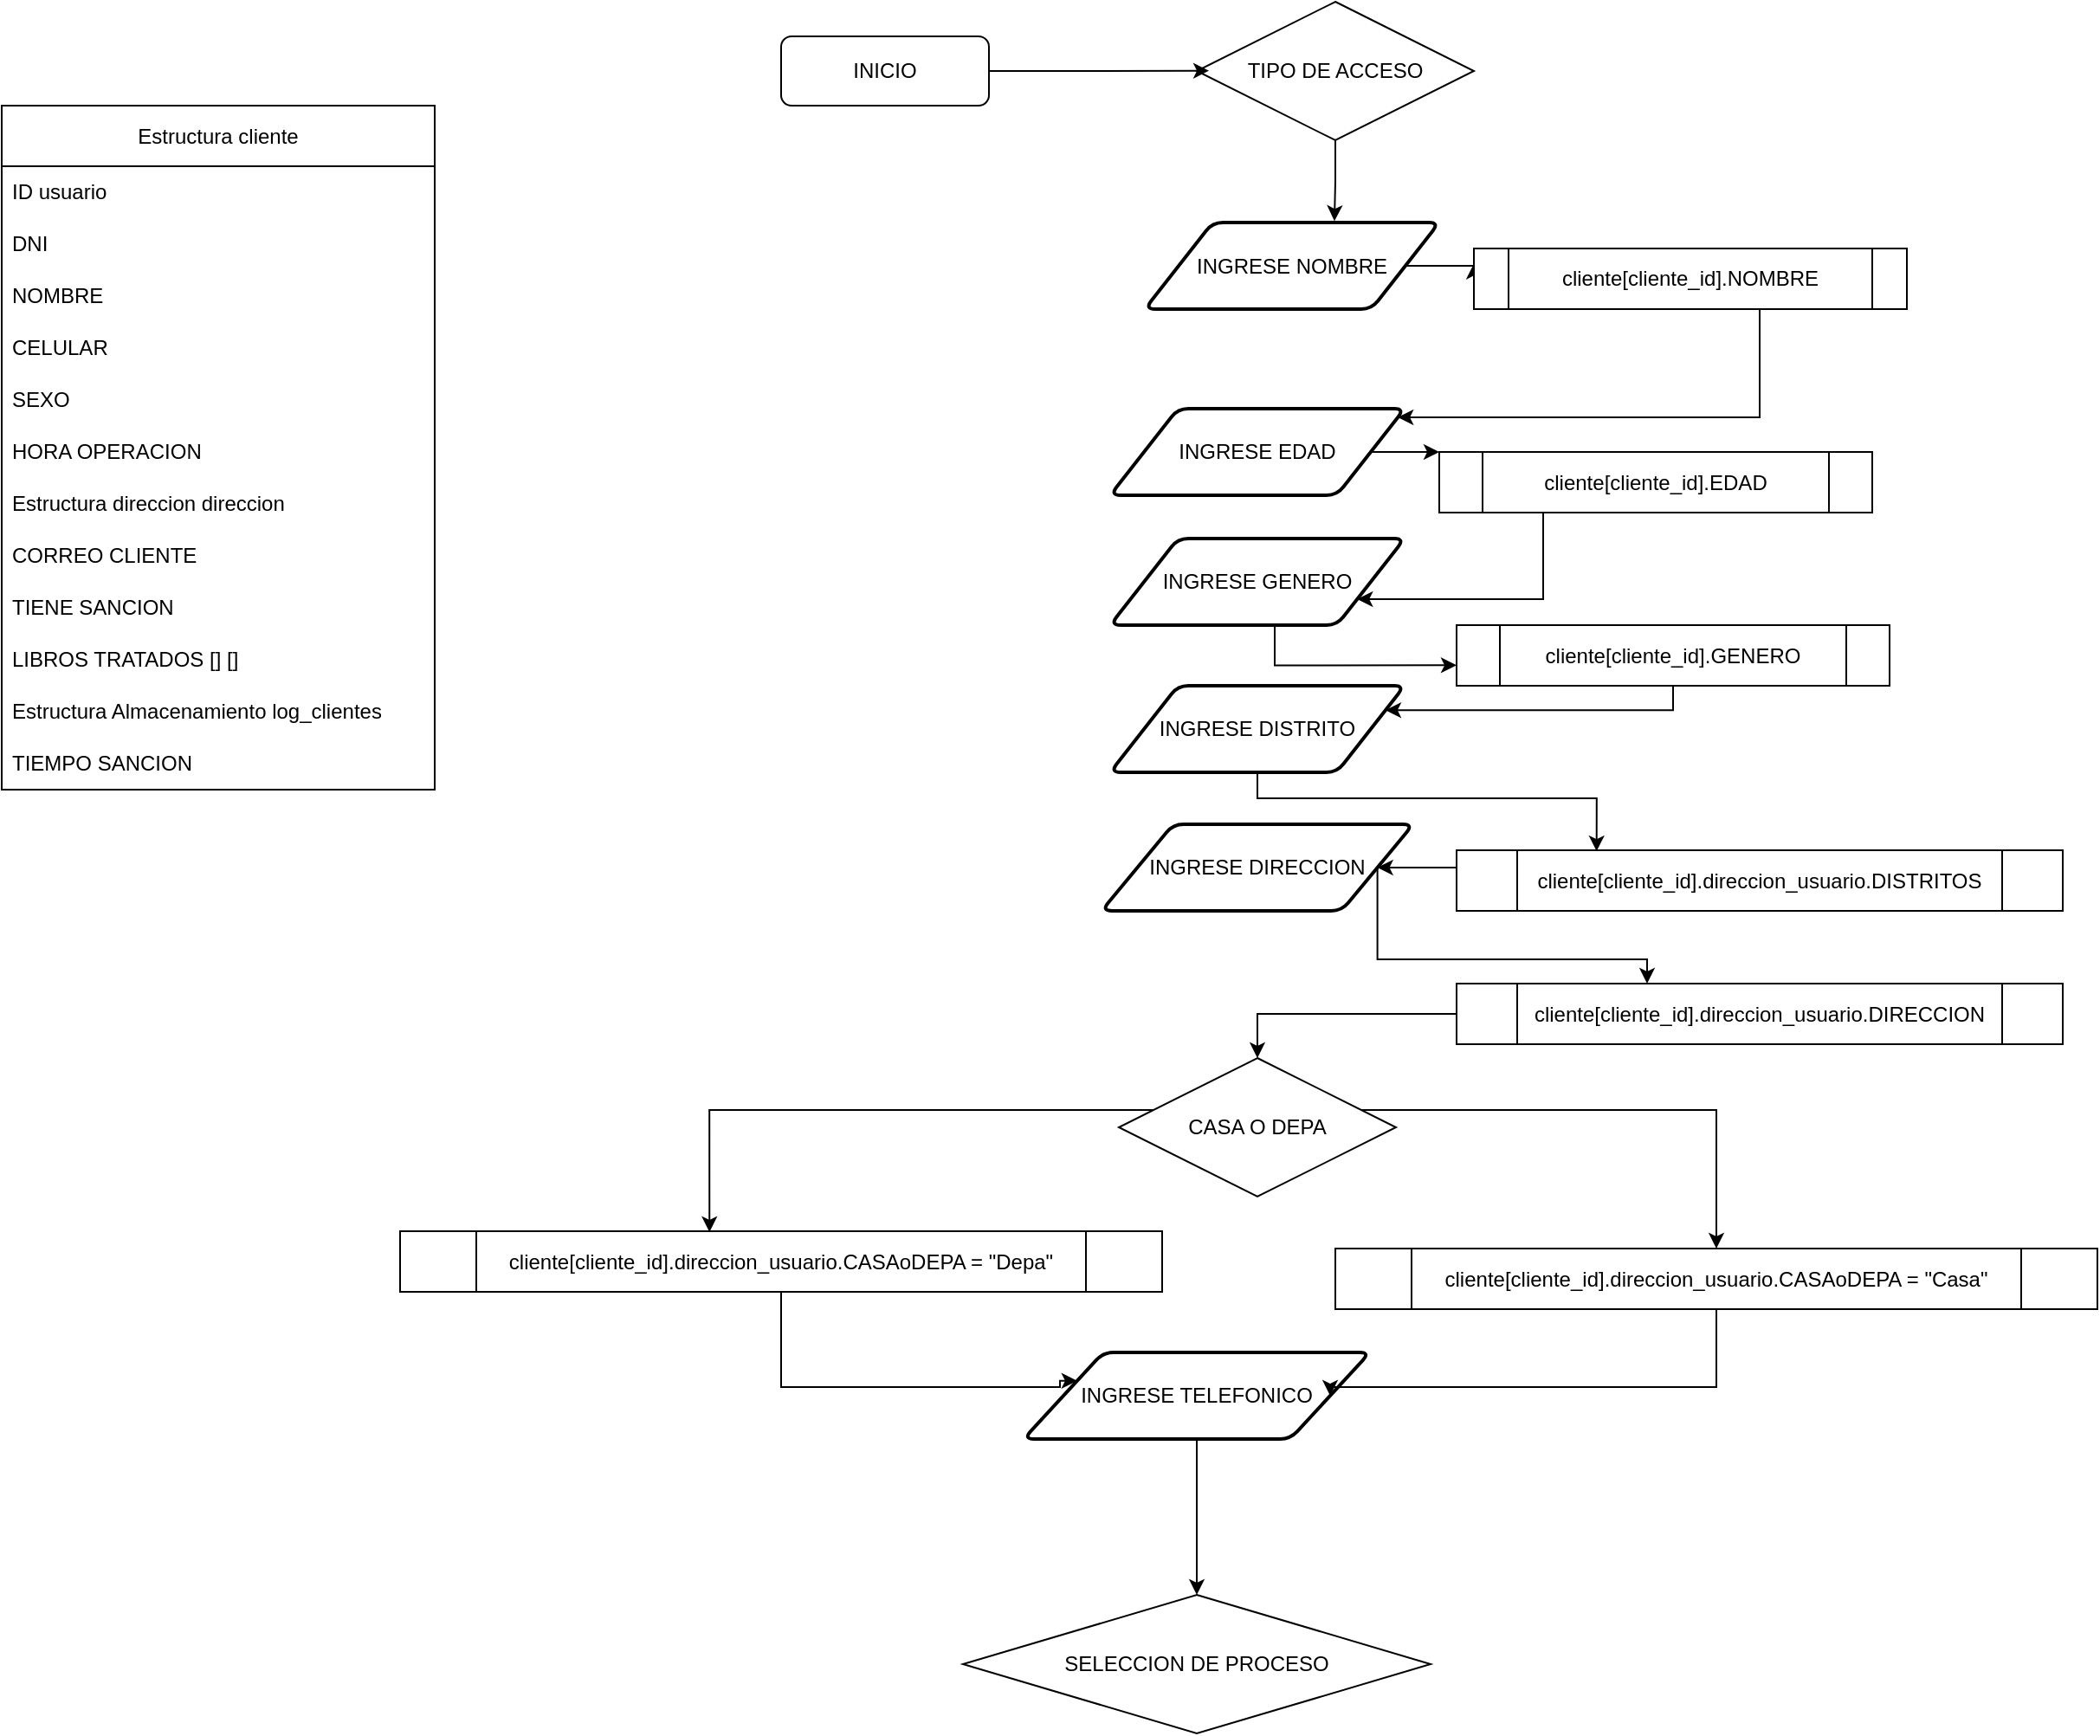<mxfile version="24.6.2" type="github">
  <diagram id="C5RBs43oDa-KdzZeNtuy" name="Page-1">
    <mxGraphModel dx="2456" dy="1039" grid="1" gridSize="10" guides="1" tooltips="1" connect="1" arrows="1" fold="1" page="1" pageScale="1" pageWidth="827" pageHeight="1169" math="0" shadow="0">
      <root>
        <mxCell id="WIyWlLk6GJQsqaUBKTNV-0" />
        <mxCell id="WIyWlLk6GJQsqaUBKTNV-1" parent="WIyWlLk6GJQsqaUBKTNV-0" />
        <mxCell id="WIyWlLk6GJQsqaUBKTNV-3" value="INICIO" style="rounded=1;whiteSpace=wrap;html=1;fontSize=12;glass=0;strokeWidth=1;shadow=0;" parent="WIyWlLk6GJQsqaUBKTNV-1" vertex="1">
          <mxGeometry x="-320" y="20" width="120" height="40" as="geometry" />
        </mxCell>
        <mxCell id="I53t0YFymTR0FDrxpfK1-0" value="TIPO DE ACCESO" style="rhombus;whiteSpace=wrap;html=1;" vertex="1" parent="WIyWlLk6GJQsqaUBKTNV-1">
          <mxGeometry x="-80" width="160" height="80" as="geometry" />
        </mxCell>
        <mxCell id="I53t0YFymTR0FDrxpfK1-4" style="edgeStyle=orthogonalEdgeStyle;rounded=0;orthogonalLoop=1;jettySize=auto;html=1;entryX=0.044;entryY=0.498;entryDx=0;entryDy=0;entryPerimeter=0;" edge="1" parent="WIyWlLk6GJQsqaUBKTNV-1" source="WIyWlLk6GJQsqaUBKTNV-3" target="I53t0YFymTR0FDrxpfK1-0">
          <mxGeometry relative="1" as="geometry">
            <mxPoint x="170" y="40" as="targetPoint" />
          </mxGeometry>
        </mxCell>
        <mxCell id="I53t0YFymTR0FDrxpfK1-52" style="edgeStyle=orthogonalEdgeStyle;rounded=0;orthogonalLoop=1;jettySize=auto;html=1;entryX=0;entryY=0.25;entryDx=0;entryDy=0;" edge="1" parent="WIyWlLk6GJQsqaUBKTNV-1" source="I53t0YFymTR0FDrxpfK1-7" target="I53t0YFymTR0FDrxpfK1-25">
          <mxGeometry relative="1" as="geometry" />
        </mxCell>
        <mxCell id="I53t0YFymTR0FDrxpfK1-7" value="INGRESE NOMBRE" style="shape=parallelogram;html=1;strokeWidth=2;perimeter=parallelogramPerimeter;whiteSpace=wrap;rounded=1;arcSize=12;size=0.23;" vertex="1" parent="WIyWlLk6GJQsqaUBKTNV-1">
          <mxGeometry x="-110" y="127.5" width="170" height="50" as="geometry" />
        </mxCell>
        <mxCell id="I53t0YFymTR0FDrxpfK1-54" style="edgeStyle=orthogonalEdgeStyle;rounded=0;orthogonalLoop=1;jettySize=auto;html=1;exitX=1;exitY=0.5;exitDx=0;exitDy=0;entryX=0;entryY=0;entryDx=0;entryDy=0;" edge="1" parent="WIyWlLk6GJQsqaUBKTNV-1" source="I53t0YFymTR0FDrxpfK1-8" target="I53t0YFymTR0FDrxpfK1-32">
          <mxGeometry relative="1" as="geometry">
            <mxPoint x="50" y="260.091" as="targetPoint" />
          </mxGeometry>
        </mxCell>
        <mxCell id="I53t0YFymTR0FDrxpfK1-8" value="INGRESE EDAD" style="shape=parallelogram;html=1;strokeWidth=2;perimeter=parallelogramPerimeter;whiteSpace=wrap;rounded=1;arcSize=12;size=0.23;" vertex="1" parent="WIyWlLk6GJQsqaUBKTNV-1">
          <mxGeometry x="-130" y="235" width="170" height="50" as="geometry" />
        </mxCell>
        <mxCell id="I53t0YFymTR0FDrxpfK1-48" style="edgeStyle=orthogonalEdgeStyle;rounded=0;orthogonalLoop=1;jettySize=auto;html=1;entryX=0;entryY=0.662;entryDx=0;entryDy=0;entryPerimeter=0;" edge="1" parent="WIyWlLk6GJQsqaUBKTNV-1" source="I53t0YFymTR0FDrxpfK1-9" target="I53t0YFymTR0FDrxpfK1-33">
          <mxGeometry relative="1" as="geometry">
            <mxPoint x="40" y="390" as="targetPoint" />
            <Array as="points">
              <mxPoint x="-35" y="383" />
            </Array>
          </mxGeometry>
        </mxCell>
        <mxCell id="I53t0YFymTR0FDrxpfK1-9" value="INGRESE GENERO" style="shape=parallelogram;html=1;strokeWidth=2;perimeter=parallelogramPerimeter;whiteSpace=wrap;rounded=1;arcSize=12;size=0.23;" vertex="1" parent="WIyWlLk6GJQsqaUBKTNV-1">
          <mxGeometry x="-130" y="310" width="170" height="50" as="geometry" />
        </mxCell>
        <mxCell id="I53t0YFymTR0FDrxpfK1-47" style="edgeStyle=orthogonalEdgeStyle;rounded=0;orthogonalLoop=1;jettySize=auto;html=1;entryX=0.231;entryY=0.016;entryDx=0;entryDy=0;entryPerimeter=0;" edge="1" parent="WIyWlLk6GJQsqaUBKTNV-1" source="I53t0YFymTR0FDrxpfK1-10" target="I53t0YFymTR0FDrxpfK1-35">
          <mxGeometry relative="1" as="geometry">
            <Array as="points">
              <mxPoint x="151" y="460" />
            </Array>
          </mxGeometry>
        </mxCell>
        <mxCell id="I53t0YFymTR0FDrxpfK1-10" value="INGRESE DISTRITO" style="shape=parallelogram;html=1;strokeWidth=2;perimeter=parallelogramPerimeter;whiteSpace=wrap;rounded=1;arcSize=12;size=0.23;" vertex="1" parent="WIyWlLk6GJQsqaUBKTNV-1">
          <mxGeometry x="-130" y="395" width="170" height="50" as="geometry" />
        </mxCell>
        <mxCell id="I53t0YFymTR0FDrxpfK1-11" value="INGRESE DIRECCION" style="shape=parallelogram;html=1;strokeWidth=2;perimeter=parallelogramPerimeter;whiteSpace=wrap;rounded=1;arcSize=12;size=0.23;" vertex="1" parent="WIyWlLk6GJQsqaUBKTNV-1">
          <mxGeometry x="-135" y="475" width="180" height="50" as="geometry" />
        </mxCell>
        <mxCell id="I53t0YFymTR0FDrxpfK1-86" style="edgeStyle=orthogonalEdgeStyle;rounded=0;orthogonalLoop=1;jettySize=auto;html=1;entryX=0.5;entryY=0;entryDx=0;entryDy=0;" edge="1" parent="WIyWlLk6GJQsqaUBKTNV-1" source="I53t0YFymTR0FDrxpfK1-13" target="I53t0YFymTR0FDrxpfK1-36">
          <mxGeometry relative="1" as="geometry">
            <Array as="points">
              <mxPoint x="220" y="640" />
            </Array>
          </mxGeometry>
        </mxCell>
        <mxCell id="I53t0YFymTR0FDrxpfK1-13" value="CASA O DEPA" style="rhombus;whiteSpace=wrap;html=1;" vertex="1" parent="WIyWlLk6GJQsqaUBKTNV-1">
          <mxGeometry x="-125" y="610" width="160" height="80" as="geometry" />
        </mxCell>
        <mxCell id="I53t0YFymTR0FDrxpfK1-105" style="edgeStyle=orthogonalEdgeStyle;rounded=0;orthogonalLoop=1;jettySize=auto;html=1;exitX=0.5;exitY=1;exitDx=0;exitDy=0;entryX=0.5;entryY=0;entryDx=0;entryDy=0;" edge="1" parent="WIyWlLk6GJQsqaUBKTNV-1" source="I53t0YFymTR0FDrxpfK1-14" target="I53t0YFymTR0FDrxpfK1-104">
          <mxGeometry relative="1" as="geometry" />
        </mxCell>
        <mxCell id="I53t0YFymTR0FDrxpfK1-14" value="INGRESE TELEFONICO" style="shape=parallelogram;html=1;strokeWidth=2;perimeter=parallelogramPerimeter;whiteSpace=wrap;rounded=1;arcSize=12;size=0.23;" vertex="1" parent="WIyWlLk6GJQsqaUBKTNV-1">
          <mxGeometry x="-180" y="780" width="200" height="50" as="geometry" />
        </mxCell>
        <mxCell id="I53t0YFymTR0FDrxpfK1-15" style="edgeStyle=orthogonalEdgeStyle;rounded=0;orthogonalLoop=1;jettySize=auto;html=1;exitX=0.5;exitY=1;exitDx=0;exitDy=0;entryX=0.644;entryY=-0.018;entryDx=0;entryDy=0;entryPerimeter=0;" edge="1" parent="WIyWlLk6GJQsqaUBKTNV-1" source="I53t0YFymTR0FDrxpfK1-0" target="I53t0YFymTR0FDrxpfK1-7">
          <mxGeometry relative="1" as="geometry" />
        </mxCell>
        <mxCell id="I53t0YFymTR0FDrxpfK1-53" style="edgeStyle=orthogonalEdgeStyle;rounded=0;orthogonalLoop=1;jettySize=auto;html=1;" edge="1" parent="WIyWlLk6GJQsqaUBKTNV-1" source="I53t0YFymTR0FDrxpfK1-25" target="I53t0YFymTR0FDrxpfK1-8">
          <mxGeometry relative="1" as="geometry">
            <Array as="points">
              <mxPoint x="245" y="240" />
            </Array>
          </mxGeometry>
        </mxCell>
        <mxCell id="I53t0YFymTR0FDrxpfK1-25" value="cliente[cliente_id].NOMBRE" style="shape=process;whiteSpace=wrap;html=1;backgroundOutline=1;size=0.08;" vertex="1" parent="WIyWlLk6GJQsqaUBKTNV-1">
          <mxGeometry x="80" y="142.5" width="250" height="35" as="geometry" />
        </mxCell>
        <mxCell id="I53t0YFymTR0FDrxpfK1-44" style="edgeStyle=orthogonalEdgeStyle;rounded=0;orthogonalLoop=1;jettySize=auto;html=1;exitX=0.25;exitY=1;exitDx=0;exitDy=0;" edge="1" parent="WIyWlLk6GJQsqaUBKTNV-1" source="I53t0YFymTR0FDrxpfK1-32" target="I53t0YFymTR0FDrxpfK1-9">
          <mxGeometry relative="1" as="geometry">
            <mxPoint x="120" y="350" as="targetPoint" />
            <Array as="points">
              <mxPoint x="120" y="295" />
              <mxPoint x="120" y="345" />
            </Array>
          </mxGeometry>
        </mxCell>
        <mxCell id="I53t0YFymTR0FDrxpfK1-32" value="cliente[cliente_id].EDAD" style="shape=process;whiteSpace=wrap;html=1;backgroundOutline=1;" vertex="1" parent="WIyWlLk6GJQsqaUBKTNV-1">
          <mxGeometry x="60" y="260" width="250" height="35" as="geometry" />
        </mxCell>
        <mxCell id="I53t0YFymTR0FDrxpfK1-46" style="edgeStyle=orthogonalEdgeStyle;rounded=0;orthogonalLoop=1;jettySize=auto;html=1;entryX=1;entryY=0.25;entryDx=0;entryDy=0;" edge="1" parent="WIyWlLk6GJQsqaUBKTNV-1" source="I53t0YFymTR0FDrxpfK1-33" target="I53t0YFymTR0FDrxpfK1-10">
          <mxGeometry relative="1" as="geometry">
            <mxPoint x="80" y="450" as="targetPoint" />
            <Array as="points">
              <mxPoint x="195" y="409" />
            </Array>
          </mxGeometry>
        </mxCell>
        <mxCell id="I53t0YFymTR0FDrxpfK1-33" value="cliente[cliente_id].GENERO" style="shape=process;whiteSpace=wrap;html=1;backgroundOutline=1;" vertex="1" parent="WIyWlLk6GJQsqaUBKTNV-1">
          <mxGeometry x="70" y="360" width="250" height="35" as="geometry" />
        </mxCell>
        <mxCell id="I53t0YFymTR0FDrxpfK1-90" style="edgeStyle=orthogonalEdgeStyle;rounded=0;orthogonalLoop=1;jettySize=auto;html=1;entryX=0.5;entryY=0;entryDx=0;entryDy=0;" edge="1" parent="WIyWlLk6GJQsqaUBKTNV-1" source="I53t0YFymTR0FDrxpfK1-34" target="I53t0YFymTR0FDrxpfK1-13">
          <mxGeometry relative="1" as="geometry" />
        </mxCell>
        <mxCell id="I53t0YFymTR0FDrxpfK1-34" value="cliente[cliente_id].direccion_usuario.DIRECCION" style="shape=process;whiteSpace=wrap;html=1;backgroundOutline=1;" vertex="1" parent="WIyWlLk6GJQsqaUBKTNV-1">
          <mxGeometry x="70" y="567" width="350" height="35" as="geometry" />
        </mxCell>
        <mxCell id="I53t0YFymTR0FDrxpfK1-50" style="edgeStyle=orthogonalEdgeStyle;rounded=0;orthogonalLoop=1;jettySize=auto;html=1;exitX=0;exitY=0.5;exitDx=0;exitDy=0;entryX=1;entryY=0.5;entryDx=0;entryDy=0;" edge="1" parent="WIyWlLk6GJQsqaUBKTNV-1" source="I53t0YFymTR0FDrxpfK1-35" target="I53t0YFymTR0FDrxpfK1-11">
          <mxGeometry relative="1" as="geometry">
            <Array as="points">
              <mxPoint x="70" y="500" />
            </Array>
          </mxGeometry>
        </mxCell>
        <mxCell id="I53t0YFymTR0FDrxpfK1-35" value="cliente[cliente_id].direccion_usuario.DISTRITOS" style="shape=process;whiteSpace=wrap;html=1;backgroundOutline=1;" vertex="1" parent="WIyWlLk6GJQsqaUBKTNV-1">
          <mxGeometry x="70" y="490" width="350" height="35" as="geometry" />
        </mxCell>
        <mxCell id="I53t0YFymTR0FDrxpfK1-89" style="edgeStyle=orthogonalEdgeStyle;rounded=0;orthogonalLoop=1;jettySize=auto;html=1;entryX=1;entryY=0.5;entryDx=0;entryDy=0;" edge="1" parent="WIyWlLk6GJQsqaUBKTNV-1" source="I53t0YFymTR0FDrxpfK1-36" target="I53t0YFymTR0FDrxpfK1-14">
          <mxGeometry relative="1" as="geometry">
            <Array as="points">
              <mxPoint x="220" y="800" />
              <mxPoint x="-3" y="800" />
            </Array>
          </mxGeometry>
        </mxCell>
        <mxCell id="I53t0YFymTR0FDrxpfK1-36" value="cliente[cliente_id].direccion_usuario.CASAoDEPA = &quot;Casa&quot;" style="shape=process;whiteSpace=wrap;html=1;backgroundOutline=1;" vertex="1" parent="WIyWlLk6GJQsqaUBKTNV-1">
          <mxGeometry y="720" width="440" height="35" as="geometry" />
        </mxCell>
        <mxCell id="I53t0YFymTR0FDrxpfK1-88" style="edgeStyle=orthogonalEdgeStyle;rounded=0;orthogonalLoop=1;jettySize=auto;html=1;entryX=0;entryY=0.25;entryDx=0;entryDy=0;" edge="1" parent="WIyWlLk6GJQsqaUBKTNV-1" source="I53t0YFymTR0FDrxpfK1-38" target="I53t0YFymTR0FDrxpfK1-14">
          <mxGeometry relative="1" as="geometry">
            <Array as="points">
              <mxPoint x="-320" y="800" />
              <mxPoint x="-159" y="800" />
              <mxPoint x="-159" y="796" />
            </Array>
          </mxGeometry>
        </mxCell>
        <mxCell id="I53t0YFymTR0FDrxpfK1-38" value="cliente[cliente_id].direccion_usuario.CASAoDEPA = &quot;Depa&quot;" style="shape=process;whiteSpace=wrap;html=1;backgroundOutline=1;" vertex="1" parent="WIyWlLk6GJQsqaUBKTNV-1">
          <mxGeometry x="-540" y="710" width="440" height="35" as="geometry" />
        </mxCell>
        <mxCell id="I53t0YFymTR0FDrxpfK1-49" style="edgeStyle=orthogonalEdgeStyle;rounded=0;orthogonalLoop=1;jettySize=auto;html=1;exitX=1;exitY=0.5;exitDx=0;exitDy=0;entryX=0.316;entryY=0;entryDx=0;entryDy=0;entryPerimeter=0;" edge="1" parent="WIyWlLk6GJQsqaUBKTNV-1" source="I53t0YFymTR0FDrxpfK1-11" target="I53t0YFymTR0FDrxpfK1-34">
          <mxGeometry relative="1" as="geometry">
            <Array as="points">
              <mxPoint x="24" y="553" />
              <mxPoint x="180" y="553" />
              <mxPoint x="180" y="567" />
            </Array>
          </mxGeometry>
        </mxCell>
        <mxCell id="I53t0YFymTR0FDrxpfK1-87" style="edgeStyle=orthogonalEdgeStyle;rounded=0;orthogonalLoop=1;jettySize=auto;html=1;entryX=0.406;entryY=0.014;entryDx=0;entryDy=0;entryPerimeter=0;" edge="1" parent="WIyWlLk6GJQsqaUBKTNV-1" source="I53t0YFymTR0FDrxpfK1-13" target="I53t0YFymTR0FDrxpfK1-38">
          <mxGeometry relative="1" as="geometry">
            <Array as="points">
              <mxPoint x="-361" y="640" />
            </Array>
          </mxGeometry>
        </mxCell>
        <mxCell id="I53t0YFymTR0FDrxpfK1-91" value="Estructura cliente" style="swimlane;fontStyle=0;childLayout=stackLayout;horizontal=1;startSize=35;horizontalStack=0;resizeParent=1;resizeParentMax=0;resizeLast=0;collapsible=1;marginBottom=0;whiteSpace=wrap;html=1;glass=0;treeFolding=0;" vertex="1" parent="WIyWlLk6GJQsqaUBKTNV-1">
          <mxGeometry x="-770" y="60" width="250" height="395" as="geometry">
            <mxRectangle x="-370" y="165" width="130" height="30" as="alternateBounds" />
          </mxGeometry>
        </mxCell>
        <mxCell id="I53t0YFymTR0FDrxpfK1-92" value="ID usuario" style="text;strokeColor=none;fillColor=none;align=left;verticalAlign=middle;spacingLeft=4;spacingRight=4;overflow=hidden;points=[[0,0.5],[1,0.5]];portConstraint=eastwest;rotatable=0;whiteSpace=wrap;html=1;" vertex="1" parent="I53t0YFymTR0FDrxpfK1-91">
          <mxGeometry y="35" width="250" height="30" as="geometry" />
        </mxCell>
        <mxCell id="I53t0YFymTR0FDrxpfK1-94" value="DNI" style="text;strokeColor=none;fillColor=none;align=left;verticalAlign=middle;spacingLeft=4;spacingRight=4;overflow=hidden;points=[[0,0.5],[1,0.5]];portConstraint=eastwest;rotatable=0;whiteSpace=wrap;html=1;" vertex="1" parent="I53t0YFymTR0FDrxpfK1-91">
          <mxGeometry y="65" width="250" height="30" as="geometry" />
        </mxCell>
        <mxCell id="I53t0YFymTR0FDrxpfK1-93" value="NOMBRE" style="text;strokeColor=none;fillColor=none;align=left;verticalAlign=middle;spacingLeft=4;spacingRight=4;overflow=hidden;points=[[0,0.5],[1,0.5]];portConstraint=eastwest;rotatable=0;whiteSpace=wrap;html=1;" vertex="1" parent="I53t0YFymTR0FDrxpfK1-91">
          <mxGeometry y="95" width="250" height="30" as="geometry" />
        </mxCell>
        <mxCell id="I53t0YFymTR0FDrxpfK1-95" value="CELULAR" style="text;strokeColor=none;fillColor=none;align=left;verticalAlign=middle;spacingLeft=4;spacingRight=4;overflow=hidden;points=[[0,0.5],[1,0.5]];portConstraint=eastwest;rotatable=0;whiteSpace=wrap;html=1;" vertex="1" parent="I53t0YFymTR0FDrxpfK1-91">
          <mxGeometry y="125" width="250" height="30" as="geometry" />
        </mxCell>
        <mxCell id="I53t0YFymTR0FDrxpfK1-98" value="SEXO" style="text;strokeColor=none;fillColor=none;align=left;verticalAlign=middle;spacingLeft=4;spacingRight=4;overflow=hidden;points=[[0,0.5],[1,0.5]];portConstraint=eastwest;rotatable=0;whiteSpace=wrap;html=1;" vertex="1" parent="I53t0YFymTR0FDrxpfK1-91">
          <mxGeometry y="155" width="250" height="30" as="geometry" />
        </mxCell>
        <mxCell id="I53t0YFymTR0FDrxpfK1-96" value="HORA OPERACION" style="text;strokeColor=none;fillColor=none;align=left;verticalAlign=middle;spacingLeft=4;spacingRight=4;overflow=hidden;points=[[0,0.5],[1,0.5]];portConstraint=eastwest;rotatable=0;whiteSpace=wrap;html=1;" vertex="1" parent="I53t0YFymTR0FDrxpfK1-91">
          <mxGeometry y="185" width="250" height="30" as="geometry" />
        </mxCell>
        <mxCell id="I53t0YFymTR0FDrxpfK1-97" value="Estructura direccion direccion" style="text;strokeColor=none;fillColor=none;align=left;verticalAlign=middle;spacingLeft=4;spacingRight=4;overflow=hidden;points=[[0,0.5],[1,0.5]];portConstraint=eastwest;rotatable=0;whiteSpace=wrap;html=1;" vertex="1" parent="I53t0YFymTR0FDrxpfK1-91">
          <mxGeometry y="215" width="250" height="30" as="geometry" />
        </mxCell>
        <mxCell id="I53t0YFymTR0FDrxpfK1-99" value="CORREO CLIENTE" style="text;strokeColor=none;fillColor=none;align=left;verticalAlign=middle;spacingLeft=4;spacingRight=4;overflow=hidden;points=[[0,0.5],[1,0.5]];portConstraint=eastwest;rotatable=0;whiteSpace=wrap;html=1;" vertex="1" parent="I53t0YFymTR0FDrxpfK1-91">
          <mxGeometry y="245" width="250" height="30" as="geometry" />
        </mxCell>
        <mxCell id="I53t0YFymTR0FDrxpfK1-102" value="TIENE SANCION" style="text;strokeColor=none;fillColor=none;align=left;verticalAlign=middle;spacingLeft=4;spacingRight=4;overflow=hidden;points=[[0,0.5],[1,0.5]];portConstraint=eastwest;rotatable=0;whiteSpace=wrap;html=1;" vertex="1" parent="I53t0YFymTR0FDrxpfK1-91">
          <mxGeometry y="275" width="250" height="30" as="geometry" />
        </mxCell>
        <mxCell id="I53t0YFymTR0FDrxpfK1-100" value="LIBROS TRATADOS [] []" style="text;strokeColor=none;fillColor=none;align=left;verticalAlign=middle;spacingLeft=4;spacingRight=4;overflow=hidden;points=[[0,0.5],[1,0.5]];portConstraint=eastwest;rotatable=0;whiteSpace=wrap;html=1;" vertex="1" parent="I53t0YFymTR0FDrxpfK1-91">
          <mxGeometry y="305" width="250" height="30" as="geometry" />
        </mxCell>
        <mxCell id="I53t0YFymTR0FDrxpfK1-101" value="Estructura Almacenamiento log_clientes" style="text;strokeColor=none;fillColor=none;align=left;verticalAlign=middle;spacingLeft=4;spacingRight=4;overflow=hidden;points=[[0,0.5],[1,0.5]];portConstraint=eastwest;rotatable=0;whiteSpace=wrap;html=1;" vertex="1" parent="I53t0YFymTR0FDrxpfK1-91">
          <mxGeometry y="335" width="250" height="30" as="geometry" />
        </mxCell>
        <mxCell id="I53t0YFymTR0FDrxpfK1-103" value="TIEMPO SANCION" style="text;strokeColor=none;fillColor=none;align=left;verticalAlign=middle;spacingLeft=4;spacingRight=4;overflow=hidden;points=[[0,0.5],[1,0.5]];portConstraint=eastwest;rotatable=0;whiteSpace=wrap;html=1;" vertex="1" parent="I53t0YFymTR0FDrxpfK1-91">
          <mxGeometry y="365" width="250" height="30" as="geometry" />
        </mxCell>
        <mxCell id="I53t0YFymTR0FDrxpfK1-104" value="SELECCION DE PROCESO" style="rhombus;whiteSpace=wrap;html=1;" vertex="1" parent="WIyWlLk6GJQsqaUBKTNV-1">
          <mxGeometry x="-215" y="920" width="270" height="80" as="geometry" />
        </mxCell>
      </root>
    </mxGraphModel>
  </diagram>
</mxfile>
